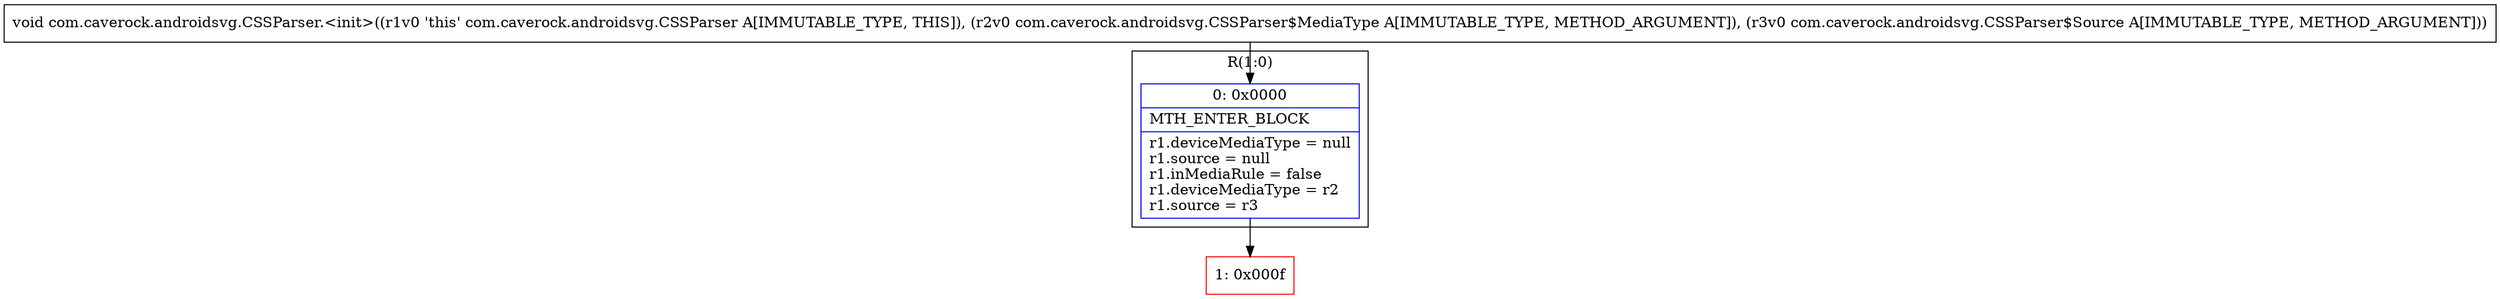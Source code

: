 digraph "CFG forcom.caverock.androidsvg.CSSParser.\<init\>(Lcom\/caverock\/androidsvg\/CSSParser$MediaType;Lcom\/caverock\/androidsvg\/CSSParser$Source;)V" {
subgraph cluster_Region_1226050030 {
label = "R(1:0)";
node [shape=record,color=blue];
Node_0 [shape=record,label="{0\:\ 0x0000|MTH_ENTER_BLOCK\l|r1.deviceMediaType = null\lr1.source = null\lr1.inMediaRule = false\lr1.deviceMediaType = r2\lr1.source = r3\l}"];
}
Node_1 [shape=record,color=red,label="{1\:\ 0x000f}"];
MethodNode[shape=record,label="{void com.caverock.androidsvg.CSSParser.\<init\>((r1v0 'this' com.caverock.androidsvg.CSSParser A[IMMUTABLE_TYPE, THIS]), (r2v0 com.caverock.androidsvg.CSSParser$MediaType A[IMMUTABLE_TYPE, METHOD_ARGUMENT]), (r3v0 com.caverock.androidsvg.CSSParser$Source A[IMMUTABLE_TYPE, METHOD_ARGUMENT])) }"];
MethodNode -> Node_0;
Node_0 -> Node_1;
}

